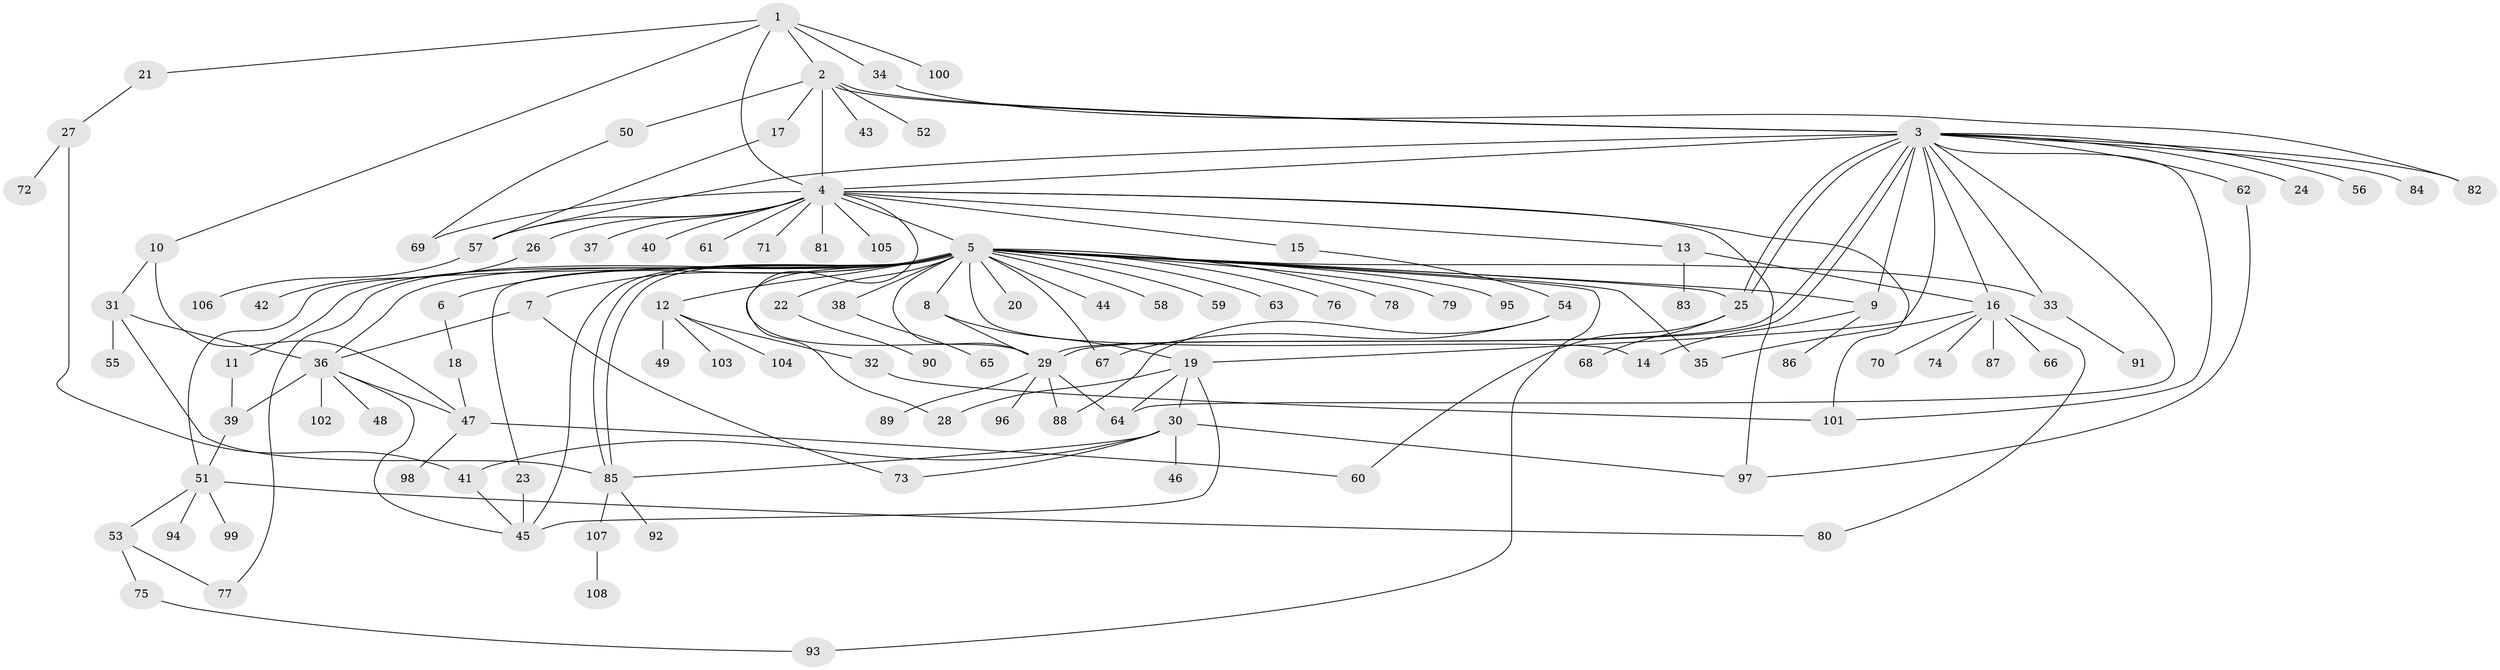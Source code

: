 // Generated by graph-tools (version 1.1) at 2025/14/03/09/25 04:14:20]
// undirected, 108 vertices, 154 edges
graph export_dot {
graph [start="1"]
  node [color=gray90,style=filled];
  1;
  2;
  3;
  4;
  5;
  6;
  7;
  8;
  9;
  10;
  11;
  12;
  13;
  14;
  15;
  16;
  17;
  18;
  19;
  20;
  21;
  22;
  23;
  24;
  25;
  26;
  27;
  28;
  29;
  30;
  31;
  32;
  33;
  34;
  35;
  36;
  37;
  38;
  39;
  40;
  41;
  42;
  43;
  44;
  45;
  46;
  47;
  48;
  49;
  50;
  51;
  52;
  53;
  54;
  55;
  56;
  57;
  58;
  59;
  60;
  61;
  62;
  63;
  64;
  65;
  66;
  67;
  68;
  69;
  70;
  71;
  72;
  73;
  74;
  75;
  76;
  77;
  78;
  79;
  80;
  81;
  82;
  83;
  84;
  85;
  86;
  87;
  88;
  89;
  90;
  91;
  92;
  93;
  94;
  95;
  96;
  97;
  98;
  99;
  100;
  101;
  102;
  103;
  104;
  105;
  106;
  107;
  108;
  1 -- 2;
  1 -- 4;
  1 -- 10;
  1 -- 21;
  1 -- 34;
  1 -- 100;
  2 -- 3;
  2 -- 3;
  2 -- 4;
  2 -- 17;
  2 -- 43;
  2 -- 50;
  2 -- 52;
  3 -- 4;
  3 -- 9;
  3 -- 16;
  3 -- 19;
  3 -- 24;
  3 -- 25;
  3 -- 25;
  3 -- 29;
  3 -- 29;
  3 -- 33;
  3 -- 56;
  3 -- 57;
  3 -- 62;
  3 -- 64;
  3 -- 82;
  3 -- 84;
  3 -- 101;
  4 -- 5;
  4 -- 13;
  4 -- 15;
  4 -- 26;
  4 -- 29;
  4 -- 37;
  4 -- 40;
  4 -- 57;
  4 -- 61;
  4 -- 69;
  4 -- 71;
  4 -- 81;
  4 -- 97;
  4 -- 101;
  4 -- 105;
  5 -- 6;
  5 -- 7;
  5 -- 8;
  5 -- 9;
  5 -- 11;
  5 -- 12;
  5 -- 14;
  5 -- 20;
  5 -- 22;
  5 -- 23;
  5 -- 25;
  5 -- 28;
  5 -- 29;
  5 -- 33;
  5 -- 35;
  5 -- 36;
  5 -- 38;
  5 -- 44;
  5 -- 45;
  5 -- 51;
  5 -- 58;
  5 -- 59;
  5 -- 63;
  5 -- 67;
  5 -- 76;
  5 -- 77;
  5 -- 78;
  5 -- 79;
  5 -- 85;
  5 -- 85;
  5 -- 93;
  5 -- 95;
  6 -- 18;
  7 -- 36;
  7 -- 73;
  8 -- 19;
  8 -- 29;
  9 -- 14;
  9 -- 86;
  10 -- 31;
  10 -- 47;
  11 -- 39;
  12 -- 32;
  12 -- 49;
  12 -- 103;
  12 -- 104;
  13 -- 16;
  13 -- 83;
  15 -- 54;
  16 -- 35;
  16 -- 66;
  16 -- 70;
  16 -- 74;
  16 -- 80;
  16 -- 87;
  17 -- 57;
  18 -- 47;
  19 -- 28;
  19 -- 30;
  19 -- 45;
  19 -- 64;
  21 -- 27;
  22 -- 90;
  23 -- 45;
  25 -- 60;
  25 -- 68;
  26 -- 42;
  27 -- 41;
  27 -- 72;
  29 -- 64;
  29 -- 88;
  29 -- 89;
  29 -- 96;
  30 -- 41;
  30 -- 46;
  30 -- 73;
  30 -- 85;
  30 -- 97;
  31 -- 36;
  31 -- 55;
  31 -- 85;
  32 -- 101;
  33 -- 91;
  34 -- 82;
  36 -- 39;
  36 -- 45;
  36 -- 47;
  36 -- 48;
  36 -- 102;
  38 -- 65;
  39 -- 51;
  41 -- 45;
  47 -- 60;
  47 -- 98;
  50 -- 69;
  51 -- 53;
  51 -- 80;
  51 -- 94;
  51 -- 99;
  53 -- 75;
  53 -- 77;
  54 -- 67;
  54 -- 88;
  57 -- 106;
  62 -- 97;
  75 -- 93;
  85 -- 92;
  85 -- 107;
  107 -- 108;
}
